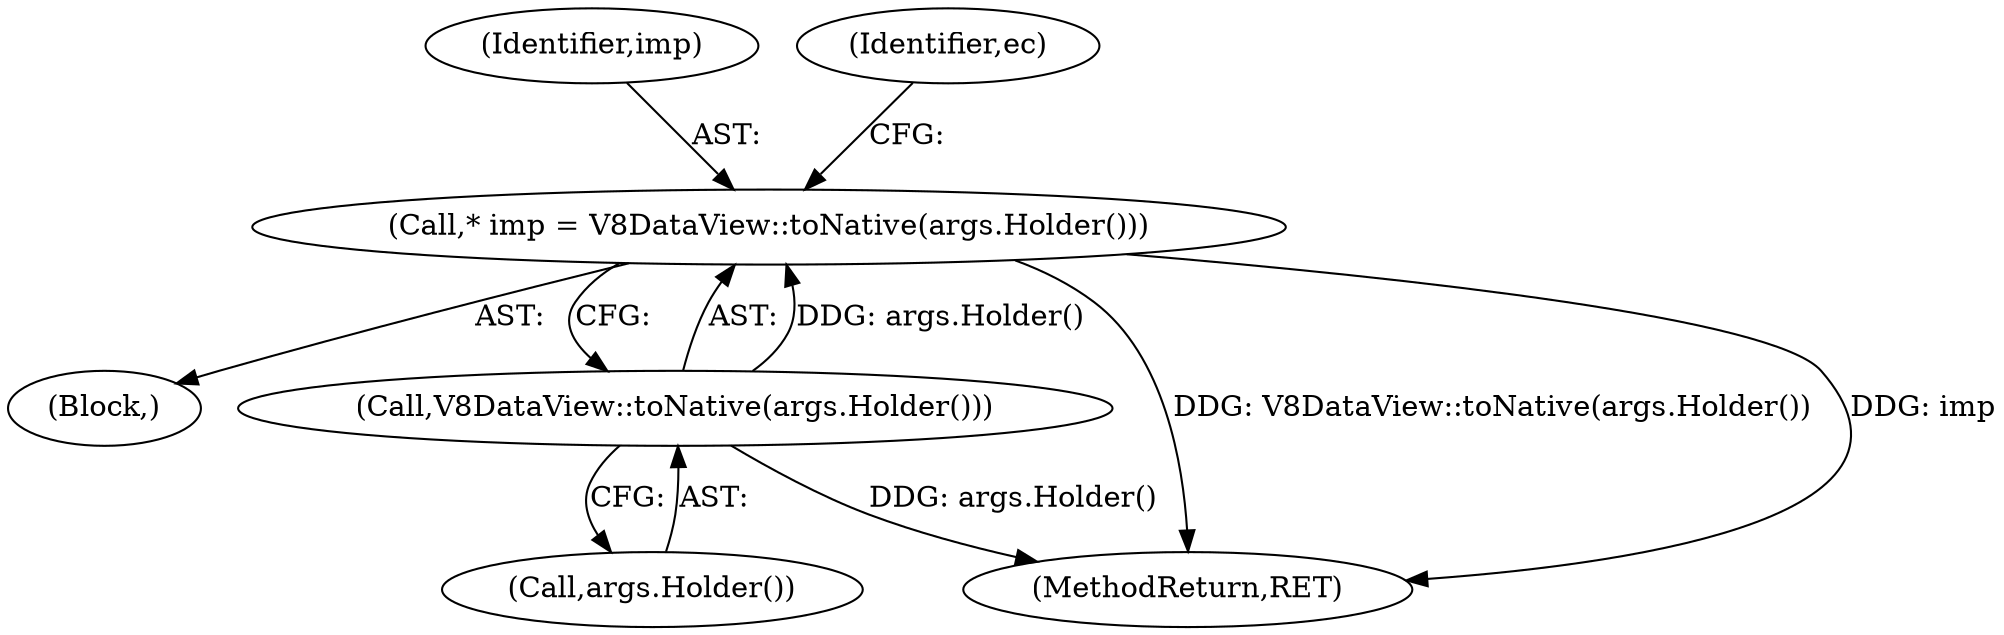 digraph "0_Chrome_e9372a1bfd3588a80fcf49aa07321f0971dd6091_46@pointer" {
"1000112" [label="(Call,* imp = V8DataView::toNative(args.Holder()))"];
"1000114" [label="(Call,V8DataView::toNative(args.Holder()))"];
"1000102" [label="(Block,)"];
"1000113" [label="(Identifier,imp)"];
"1000115" [label="(Call,args.Holder())"];
"1000114" [label="(Call,V8DataView::toNative(args.Holder()))"];
"1000112" [label="(Call,* imp = V8DataView::toNative(args.Holder()))"];
"1000118" [label="(Identifier,ec)"];
"1000136" [label="(MethodReturn,RET)"];
"1000112" -> "1000102"  [label="AST: "];
"1000112" -> "1000114"  [label="CFG: "];
"1000113" -> "1000112"  [label="AST: "];
"1000114" -> "1000112"  [label="AST: "];
"1000118" -> "1000112"  [label="CFG: "];
"1000112" -> "1000136"  [label="DDG: V8DataView::toNative(args.Holder())"];
"1000112" -> "1000136"  [label="DDG: imp"];
"1000114" -> "1000112"  [label="DDG: args.Holder()"];
"1000114" -> "1000115"  [label="CFG: "];
"1000115" -> "1000114"  [label="AST: "];
"1000114" -> "1000136"  [label="DDG: args.Holder()"];
}
